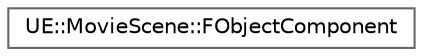 digraph "Graphical Class Hierarchy"
{
 // INTERACTIVE_SVG=YES
 // LATEX_PDF_SIZE
  bgcolor="transparent";
  edge [fontname=Helvetica,fontsize=10,labelfontname=Helvetica,labelfontsize=10];
  node [fontname=Helvetica,fontsize=10,shape=box,height=0.2,width=0.4];
  rankdir="LR";
  Node0 [id="Node000000",label="UE::MovieScene::FObjectComponent",height=0.2,width=0.4,color="grey40", fillcolor="white", style="filled",URL="$d0/d5f/structUE_1_1MovieScene_1_1FObjectComponent.html",tooltip="A component that represents a UObject* either as a strong or weak reference."];
}

